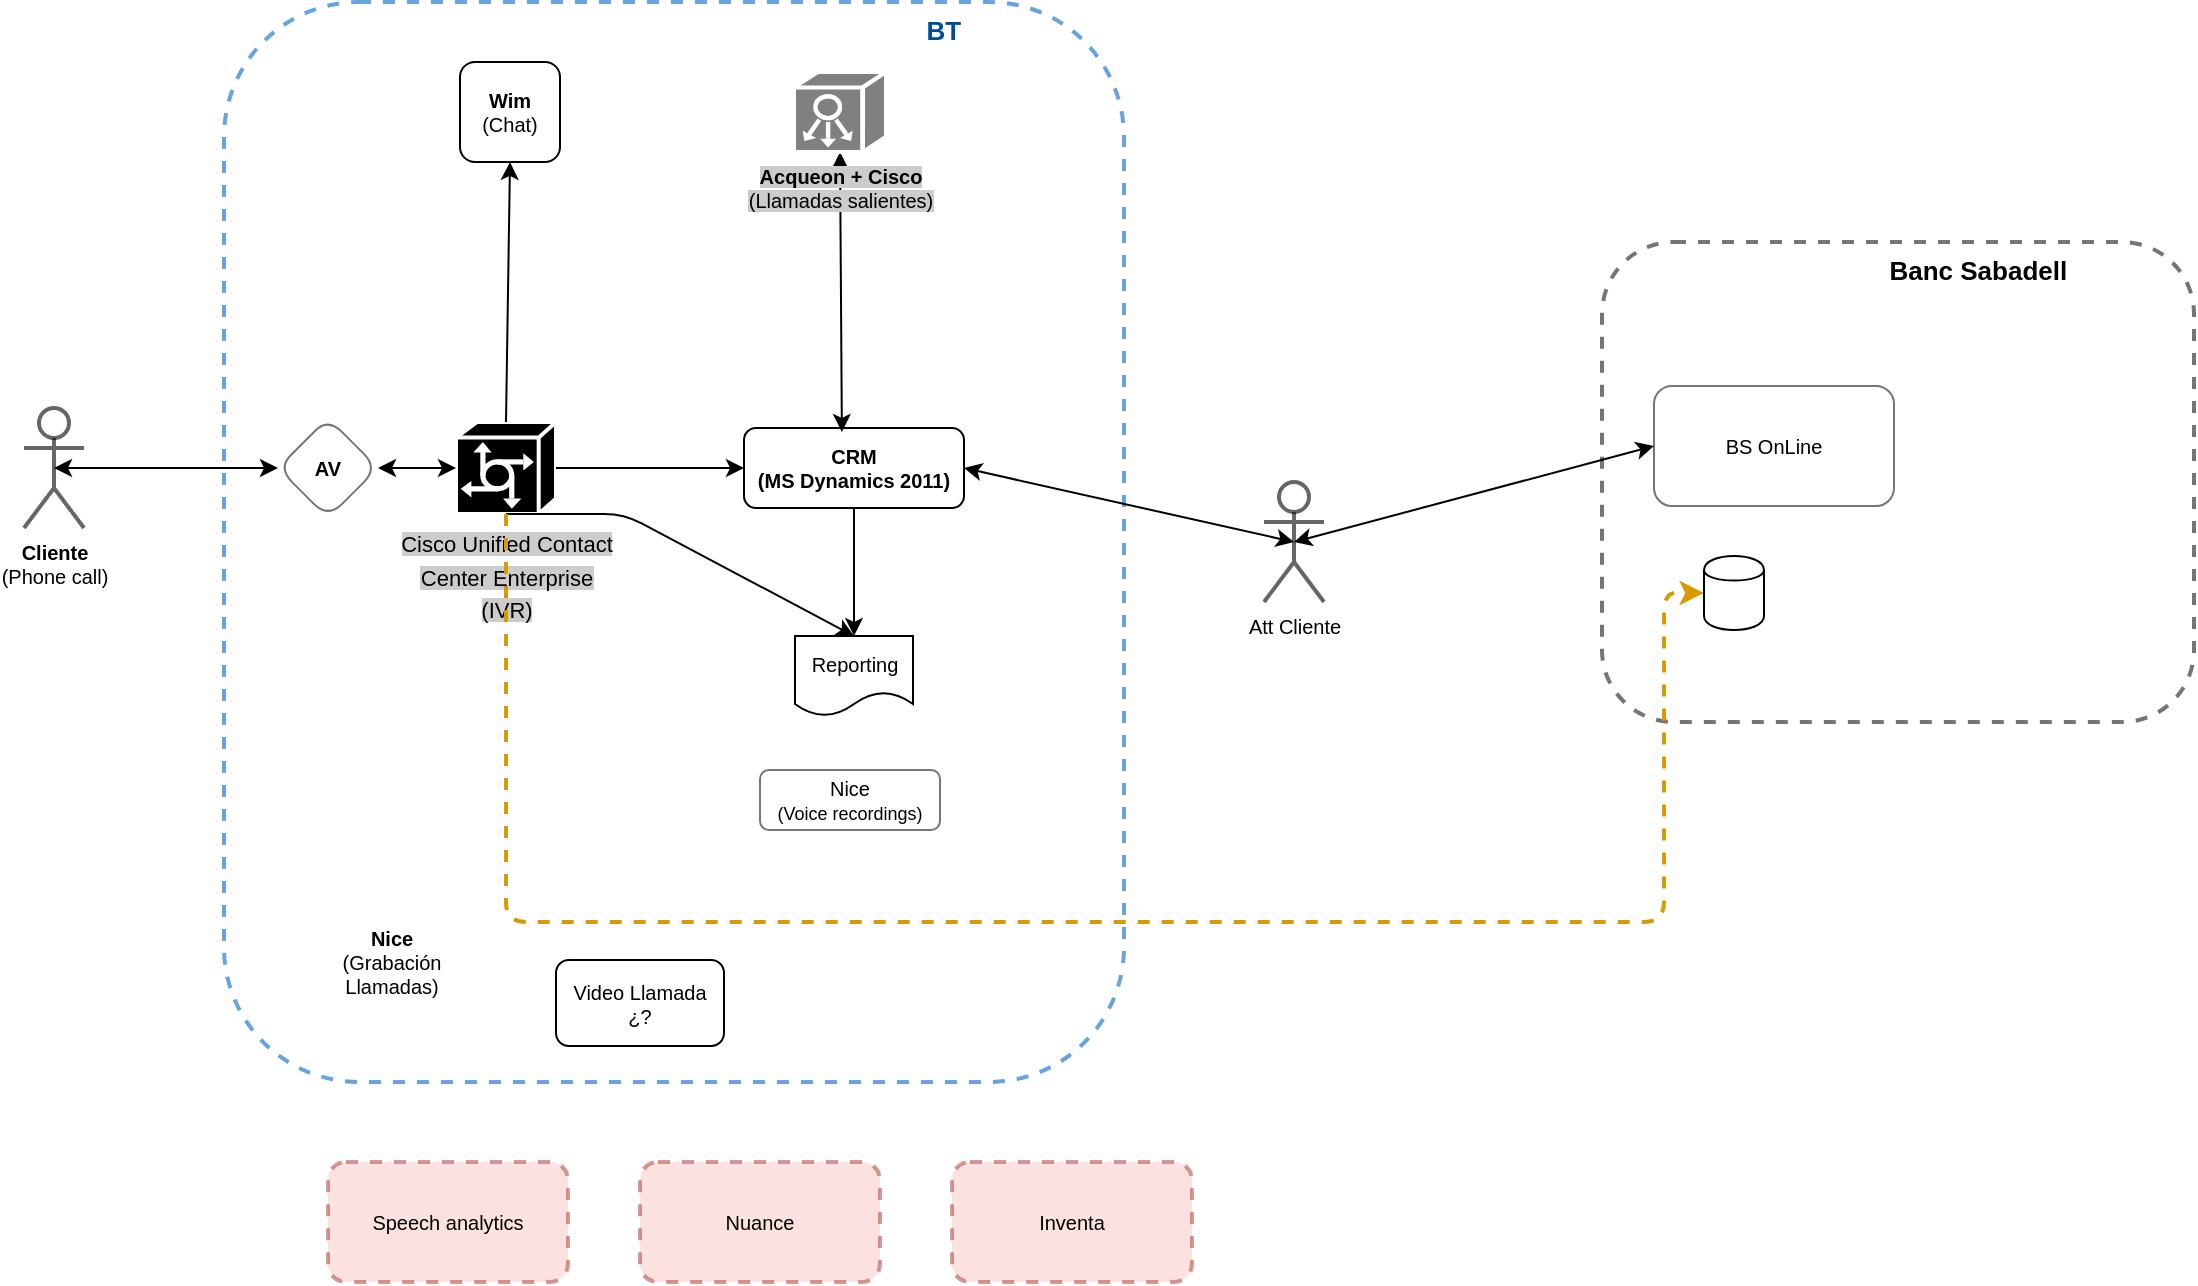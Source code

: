 <mxfile pages="5" version="11.2.1" type="github"><diagram id="3l4MbAEI4wqRLDYgitM4" name="DiagGral"><mxGraphModel dx="1422" dy="796" grid="1" gridSize="10" guides="1" tooltips="1" connect="1" arrows="1" fold="1" page="1" pageScale="1" pageWidth="1654" pageHeight="1169" math="0" shadow="0"><root><mxCell id="0"/><mxCell id="1" parent="0"/><mxCell id="yfEg5dLeN01uEuU5idqy-19" value="&lt;blockquote style=&quot;margin: 0 0 0 40px ; border: none ; padding: 0px&quot;&gt;&lt;blockquote style=&quot;margin: 0 0 0 40px ; border: none ; padding: 0px&quot;&gt;&lt;span style=&quot;font-size: 13px&quot;&gt;&lt;b&gt;&amp;nbsp; BT&amp;nbsp; &amp;nbsp; &amp;nbsp; &amp;nbsp; &amp;nbsp; &amp;nbsp; &amp;nbsp; &amp;nbsp; &amp;nbsp; &amp;nbsp; &amp;nbsp;&amp;nbsp;&lt;/b&gt;&lt;/span&gt;&lt;/blockquote&gt;&lt;/blockquote&gt;" style="rounded=1;whiteSpace=wrap;html=1;strokeColor=#0066CC;fillColor=#FFFFFF;fontSize=10;align=right;verticalAlign=top;dashed=1;fontColor=#004C99;strokeWidth=2;opacity=60;" vertex="1" parent="1"><mxGeometry x="140" y="80" width="450" height="540" as="geometry"/></mxCell><mxCell id="yfEg5dLeN01uEuU5idqy-2" value="&lt;span style=&quot;line-height: 150% ; font-size: 11px&quot;&gt;&lt;span style=&quot;background-color: rgb(204 , 204 , 204)&quot;&gt;Cisco Unified Contact &lt;br&gt;Center Enterprise&lt;br&gt;(IVR)&lt;/span&gt;&lt;br&gt;&lt;/span&gt;" style="shape=mxgraph.cisco.servers.communications_server;html=1;pointerEvents=1;dashed=0;fillColor=#000000;strokeColor=#ffffff;strokeWidth=2;verticalLabelPosition=bottom;verticalAlign=top;align=center;outlineConnect=0;" vertex="1" parent="1"><mxGeometry x="256" y="290" width="50" height="46" as="geometry"/></mxCell><mxCell id="yfEg5dLeN01uEuU5idqy-5" value="&lt;b&gt;Nice&lt;/b&gt;&lt;br style=&quot;font-size: 10px&quot;&gt;(Grabación&lt;br style=&quot;font-size: 10px&quot;&gt;Llamadas)" style="text;html=1;strokeColor=none;fillColor=none;align=center;verticalAlign=middle;whiteSpace=wrap;rounded=0;fontSize=10;" vertex="1" parent="1"><mxGeometry x="204" y="550" width="40" height="20" as="geometry"/></mxCell><mxCell id="yfEg5dLeN01uEuU5idqy-7" value="&lt;b&gt;Wim&lt;/b&gt;&lt;br&gt;(Chat)" style="whiteSpace=wrap;html=1;aspect=fixed;fillColor=#FFFFFF;fontSize=10;strokeColor=#000000;rounded=1;" vertex="1" parent="1"><mxGeometry x="258" y="110" width="50" height="50" as="geometry"/></mxCell><mxCell id="yfEg5dLeN01uEuU5idqy-9" value="" style="endArrow=classic;html=1;fontSize=10;exitX=0.5;exitY=0;exitDx=0;exitDy=0;exitPerimeter=0;entryX=0.5;entryY=1;entryDx=0;entryDy=0;" edge="1" parent="1" source="yfEg5dLeN01uEuU5idqy-2" target="yfEg5dLeN01uEuU5idqy-7"><mxGeometry width="50" height="50" relative="1" as="geometry"><mxPoint x="276" y="280" as="sourcePoint"/><mxPoint x="326" y="230" as="targetPoint"/></mxGeometry></mxCell><mxCell id="yfEg5dLeN01uEuU5idqy-10" value="&lt;b&gt;CRM&lt;br&gt;(MS Dynamics 2011)&lt;br&gt;&lt;/b&gt;" style="rounded=1;whiteSpace=wrap;html=1;strokeColor=#000000;fillColor=#FFFFFF;fontSize=10;" vertex="1" parent="1"><mxGeometry x="400" y="293" width="110" height="40" as="geometry"/></mxCell><mxCell id="yfEg5dLeN01uEuU5idqy-11" value="" style="endArrow=classic;html=1;fontSize=10;exitX=1;exitY=0.5;exitDx=0;exitDy=0;exitPerimeter=0;entryX=0;entryY=0.5;entryDx=0;entryDy=0;" edge="1" parent="1" source="yfEg5dLeN01uEuU5idqy-2" target="yfEg5dLeN01uEuU5idqy-10"><mxGeometry width="50" height="50" relative="1" as="geometry"><mxPoint x="310" y="330" as="sourcePoint"/><mxPoint x="360" y="280" as="targetPoint"/></mxGeometry></mxCell><mxCell id="yfEg5dLeN01uEuU5idqy-13" value="" style="endArrow=classic;startArrow=classic;html=1;fontSize=10;entryX=0.5;entryY=1;entryDx=0;entryDy=0;entryPerimeter=0;exitX=0.445;exitY=0.05;exitDx=0;exitDy=0;exitPerimeter=0;" edge="1" parent="1" source="yfEg5dLeN01uEuU5idqy-10" target="yfEg5dLeN01uEuU5idqy-12"><mxGeometry width="50" height="50" relative="1" as="geometry"><mxPoint x="420" y="270" as="sourcePoint"/><mxPoint x="470" y="220" as="targetPoint"/></mxGeometry></mxCell><mxCell id="yfEg5dLeN01uEuU5idqy-12" value="&lt;span style=&quot;background-color: rgb(204 , 204 , 204)&quot;&gt;&lt;b&gt;Acqueon + Cisco&lt;/b&gt;&lt;br&gt;(Llamadas salientes)&lt;/span&gt;" style="shape=mxgraph.cisco.controllers_and_modules.system_controller;html=1;pointerEvents=1;dashed=0;fillColor=#808080;strokeColor=#ffffff;strokeWidth=2;verticalLabelPosition=bottom;verticalAlign=top;align=center;outlineConnect=0;rounded=1;fontSize=10;" vertex="1" parent="1"><mxGeometry x="425" y="115" width="46" height="40" as="geometry"/></mxCell><mxCell id="yfEg5dLeN01uEuU5idqy-14" value="Reporting" style="shape=document;whiteSpace=wrap;html=1;boundedLbl=1;rounded=1;strokeColor=#000000;fillColor=#FFFFFF;fontSize=10;" vertex="1" parent="1"><mxGeometry x="425.5" y="397" width="59" height="40" as="geometry"/></mxCell><mxCell id="yfEg5dLeN01uEuU5idqy-15" value="" style="endArrow=classic;html=1;fontSize=10;exitX=0.5;exitY=1;exitDx=0;exitDy=0;exitPerimeter=0;entryX=0.5;entryY=0;entryDx=0;entryDy=0;" edge="1" parent="1" source="yfEg5dLeN01uEuU5idqy-2" target="yfEg5dLeN01uEuU5idqy-14"><mxGeometry width="50" height="50" relative="1" as="geometry"><mxPoint x="10" y="650" as="sourcePoint"/><mxPoint x="60" y="600" as="targetPoint"/><Array as="points"><mxPoint x="340" y="336"/></Array></mxGeometry></mxCell><mxCell id="yfEg5dLeN01uEuU5idqy-16" value="" style="endArrow=classic;html=1;fontSize=10;exitX=0.5;exitY=1;exitDx=0;exitDy=0;entryX=0.5;entryY=0;entryDx=0;entryDy=0;" edge="1" parent="1" source="yfEg5dLeN01uEuU5idqy-10" target="yfEg5dLeN01uEuU5idqy-14"><mxGeometry width="50" height="50" relative="1" as="geometry"><mxPoint x="480" y="430" as="sourcePoint"/><mxPoint x="530" y="380" as="targetPoint"/></mxGeometry></mxCell><mxCell id="yfEg5dLeN01uEuU5idqy-17" value="Video Llamada&lt;br&gt;¿?" style="rounded=1;whiteSpace=wrap;html=1;strokeColor=#000000;fillColor=#FFFFFF;fontSize=10;" vertex="1" parent="1"><mxGeometry x="306" y="559" width="84" height="43" as="geometry"/></mxCell><mxCell id="yfEg5dLeN01uEuU5idqy-20" value="Inventa" style="rounded=1;whiteSpace=wrap;html=1;dashed=1;strokeColor=#b85450;strokeWidth=2;fillColor=#f8cecc;fontSize=10;opacity=60;" vertex="1" parent="1"><mxGeometry x="504" y="660" width="120" height="60" as="geometry"/></mxCell><mxCell id="yfEg5dLeN01uEuU5idqy-21" value="Nuance" style="rounded=1;whiteSpace=wrap;html=1;dashed=1;strokeColor=#b85450;strokeWidth=2;fillColor=#f8cecc;fontSize=10;opacity=60;" vertex="1" parent="1"><mxGeometry x="348" y="660" width="120" height="60" as="geometry"/></mxCell><mxCell id="yfEg5dLeN01uEuU5idqy-22" value="Speech analytics" style="rounded=1;whiteSpace=wrap;html=1;dashed=1;strokeColor=#b85450;strokeWidth=2;fillColor=#f8cecc;fontSize=10;opacity=60;" vertex="1" parent="1"><mxGeometry x="192" y="660" width="120" height="60" as="geometry"/></mxCell><mxCell id="yfEg5dLeN01uEuU5idqy-23" value="&lt;b&gt;Cliente&lt;/b&gt;&lt;br&gt;(Phone call)" style="shape=umlActor;verticalLabelPosition=bottom;labelBackgroundColor=#ffffff;verticalAlign=top;html=1;outlineConnect=0;rounded=1;strokeColor=#000000;strokeWidth=2;fillColor=#FFFFFF;fontSize=10;fontColor=#000000;opacity=60;" vertex="1" parent="1"><mxGeometry x="40" y="283" width="30" height="60" as="geometry"/></mxCell><mxCell id="yfEg5dLeN01uEuU5idqy-24" value="Att Cliente" style="shape=umlActor;verticalLabelPosition=bottom;labelBackgroundColor=#ffffff;verticalAlign=top;html=1;outlineConnect=0;rounded=1;strokeColor=#000000;strokeWidth=2;fillColor=#FFFFFF;fontSize=10;fontColor=#000000;opacity=60;" vertex="1" parent="1"><mxGeometry x="660" y="320" width="30" height="60" as="geometry"/></mxCell><mxCell id="yfEg5dLeN01uEuU5idqy-25" value="&lt;blockquote style=&quot;margin: 0 0 0 40px ; border: none ; padding: 0px&quot;&gt;&lt;blockquote style=&quot;margin: 0 0 0 40px ; border: none ; padding: 0px&quot;&gt;&lt;span style=&quot;font-size: 13px&quot;&gt;&lt;b&gt;Banc Sabadell&amp;nbsp; &amp;nbsp; &amp;nbsp; &amp;nbsp; &amp;nbsp; &amp;nbsp; &amp;nbsp; &amp;nbsp; &amp;nbsp;&lt;/b&gt;&lt;/span&gt;&lt;/blockquote&gt;&lt;/blockquote&gt;" style="rounded=1;whiteSpace=wrap;html=1;strokeColor=#1A1A1A;fillColor=#FFFFFF;fontSize=10;align=right;verticalAlign=top;dashed=1;fontColor=#000000;strokeWidth=2;opacity=60;" vertex="1" parent="1"><mxGeometry x="829" y="200" width="296" height="240" as="geometry"/></mxCell><mxCell id="yfEg5dLeN01uEuU5idqy-26" value="" style="endArrow=classic;startArrow=classic;html=1;fontSize=10;fontColor=#000000;entryX=0.5;entryY=0.5;entryDx=0;entryDy=0;entryPerimeter=0;exitX=1;exitY=0.5;exitDx=0;exitDy=0;" edge="1" parent="1" source="yfEg5dLeN01uEuU5idqy-10" target="yfEg5dLeN01uEuU5idqy-24"><mxGeometry width="50" height="50" relative="1" as="geometry"><mxPoint x="10" y="790" as="sourcePoint"/><mxPoint x="60" y="740" as="targetPoint"/></mxGeometry></mxCell><mxCell id="yfEg5dLeN01uEuU5idqy-28" value="BS OnLine" style="rounded=1;whiteSpace=wrap;html=1;strokeColor=#1A1A1A;strokeWidth=1;fillColor=#FFFFFF;fontSize=10;fontColor=#000000;opacity=60;" vertex="1" parent="1"><mxGeometry x="855" y="272" width="120" height="60" as="geometry"/></mxCell><mxCell id="yfEg5dLeN01uEuU5idqy-29" value="" style="endArrow=classic;startArrow=classic;html=1;fontSize=10;fontColor=#000000;entryX=0;entryY=0.5;entryDx=0;entryDy=0;exitX=0.5;exitY=0.5;exitDx=0;exitDy=0;exitPerimeter=0;" edge="1" parent="1" source="yfEg5dLeN01uEuU5idqy-24" target="yfEg5dLeN01uEuU5idqy-28"><mxGeometry width="50" height="50" relative="1" as="geometry"><mxPoint x="780" y="540" as="sourcePoint"/><mxPoint x="830" y="490" as="targetPoint"/></mxGeometry></mxCell><mxCell id="yfEg5dLeN01uEuU5idqy-30" value="" style="endArrow=classic;startArrow=classic;html=1;fontSize=10;fontColor=#000000;entryX=0;entryY=0.5;entryDx=0;entryDy=0;entryPerimeter=0;" edge="1" parent="1" source="yfEg5dLeN01uEuU5idqy-36" target="yfEg5dLeN01uEuU5idqy-2"><mxGeometry width="50" height="50" relative="1" as="geometry"><mxPoint x="80" y="450" as="sourcePoint"/><mxPoint x="130" y="400" as="targetPoint"/></mxGeometry></mxCell><mxCell id="yfEg5dLeN01uEuU5idqy-31" value="Nice&lt;br&gt;&lt;font style=&quot;font-size: 9px&quot;&gt;(Voice recordings)&lt;/font&gt;" style="rounded=1;whiteSpace=wrap;html=1;strokeColor=#1A1A1A;strokeWidth=1;fillColor=#FFFFFF;fontSize=10;fontColor=#000000;opacity=60;" vertex="1" parent="1"><mxGeometry x="408" y="464" width="90" height="30" as="geometry"/></mxCell><mxCell id="yfEg5dLeN01uEuU5idqy-32" value="" style="edgeStyle=segmentEdgeStyle;endArrow=classic;html=1;fontSize=10;fontColor=#000000;exitX=0.5;exitY=1;exitDx=0;exitDy=0;exitPerimeter=0;fillColor=#ffe6cc;strokeColor=#d79b00;dashed=1;strokeWidth=2;" edge="1" parent="1" source="yfEg5dLeN01uEuU5idqy-2" target="yfEg5dLeN01uEuU5idqy-33"><mxGeometry width="50" height="50" relative="1" as="geometry"><mxPoint x="10" y="790" as="sourcePoint"/><mxPoint x="860" y="630" as="targetPoint"/><Array as="points"><mxPoint x="281" y="540"/><mxPoint x="860" y="540"/></Array></mxGeometry></mxCell><mxCell id="yfEg5dLeN01uEuU5idqy-33" value="" style="shape=cylinder;whiteSpace=wrap;html=1;boundedLbl=1;backgroundOutline=1;" vertex="1" parent="1"><mxGeometry x="880" y="357" width="30" height="37" as="geometry"/></mxCell><mxCell id="yfEg5dLeN01uEuU5idqy-36" value="&lt;b&gt;AV&lt;/b&gt;" style="rhombus;whiteSpace=wrap;html=1;rounded=1;strokeColor=#1A1A1A;strokeWidth=1;fillColor=#FFFFFF;fontSize=10;fontColor=#000000;opacity=60;" vertex="1" parent="1"><mxGeometry x="167" y="288" width="50" height="50" as="geometry"/></mxCell><mxCell id="yfEg5dLeN01uEuU5idqy-37" value="" style="endArrow=classic;startArrow=classic;html=1;fontSize=10;fontColor=#000000;exitX=0.5;exitY=0.5;exitDx=0;exitDy=0;exitPerimeter=0;entryX=0;entryY=0.5;entryDx=0;entryDy=0;entryPerimeter=0;" edge="1" parent="1" source="yfEg5dLeN01uEuU5idqy-23" target="yfEg5dLeN01uEuU5idqy-36"><mxGeometry width="50" height="50" relative="1" as="geometry"><mxPoint x="55" y="313" as="sourcePoint"/><mxPoint x="256" y="313" as="targetPoint"/></mxGeometry></mxCell></root></mxGraphModel></diagram><diagram id="36B1uxk4CmVnQyP73Ohh" name="AV"><mxGraphModel dx="1422" dy="796" grid="1" gridSize="10" guides="1" tooltips="1" connect="1" arrows="1" fold="1" page="1" pageScale="1" pageWidth="1654" pageHeight="1169" math="0" shadow="0"><root><mxCell id="d64pGmbFEIHgs3GY6kPc-0"/><mxCell id="d64pGmbFEIHgs3GY6kPc-1" parent="d64pGmbFEIHgs3GY6kPc-0"/><mxCell id="d64pGmbFEIHgs3GY6kPc-2" value="&lt;blockquote style=&quot;margin: 0 0 0 40px ; border: none ; padding: 0px&quot;&gt;&lt;blockquote style=&quot;margin: 0 0 0 40px ; border: none ; padding: 0px&quot;&gt;&lt;span style=&quot;font-size: 13px&quot;&gt;&lt;b&gt;&amp;nbsp; BT Platform&amp;nbsp; &amp;nbsp; &amp;nbsp; &amp;nbsp; &amp;nbsp; &amp;nbsp; &amp;nbsp; &amp;nbsp; &amp;nbsp; &amp;nbsp; &amp;nbsp;&lt;/b&gt;&lt;/span&gt;&lt;/blockquote&gt;&lt;/blockquote&gt;" style="rounded=1;whiteSpace=wrap;html=1;strokeColor=#0066CC;fillColor=#FFFFFF;fontSize=10;align=right;verticalAlign=top;dashed=1;fontColor=#004C99;strokeWidth=2;opacity=60;" vertex="1" parent="d64pGmbFEIHgs3GY6kPc-1"><mxGeometry x="140" y="230" width="260" height="190" as="geometry"/></mxCell><mxCell id="d64pGmbFEIHgs3GY6kPc-3" value="&lt;span style=&quot;line-height: 150% ; font-size: 11px&quot;&gt;&lt;span style=&quot;background-color: rgb(204 , 204 , 204)&quot;&gt;Cisco Unified Contact &lt;br&gt;Center Enterprise&lt;br&gt;(IVR)&lt;/span&gt;&lt;br&gt;&lt;/span&gt;" style="shape=mxgraph.cisco.servers.communications_server;html=1;pointerEvents=1;dashed=0;fillColor=#000000;strokeColor=#ffffff;strokeWidth=2;verticalLabelPosition=bottom;verticalAlign=top;align=center;outlineConnect=0;" vertex="1" parent="d64pGmbFEIHgs3GY6kPc-1"><mxGeometry x="190" y="276" width="50" height="46" as="geometry"/></mxCell><mxCell id="d64pGmbFEIHgs3GY6kPc-19" value="&lt;b&gt;Cliente&lt;/b&gt;&lt;br&gt;(Phone call)" style="shape=umlActor;verticalLabelPosition=bottom;labelBackgroundColor=#ffffff;verticalAlign=top;html=1;outlineConnect=0;rounded=1;strokeColor=#000000;strokeWidth=2;fillColor=#FFFFFF;fontSize=10;fontColor=#000000;opacity=60;" vertex="1" parent="d64pGmbFEIHgs3GY6kPc-1"><mxGeometry x="40" y="267" width="30" height="60" as="geometry"/></mxCell><mxCell id="d64pGmbFEIHgs3GY6kPc-29" value="&lt;b&gt;AV&lt;/b&gt;" style="rhombus;whiteSpace=wrap;html=1;rounded=1;strokeColor=#1A1A1A;strokeWidth=1;fillColor=#FFFFFF;fontSize=10;fontColor=#000000;opacity=60;" vertex="1" parent="d64pGmbFEIHgs3GY6kPc-1"><mxGeometry x="299.5" y="274" width="50" height="50" as="geometry"/></mxCell><mxCell id="7pfYV8tYRLhBsoFMG-dg-1" value="" style="endArrow=classic;startArrow=classic;html=1;fontSize=10;fontColor=#000000;exitX=0.5;exitY=0.5;exitDx=0;exitDy=0;exitPerimeter=0;fillColor=#d5e8d4;strokeColor=#82b366;dashed=1;strokeWidth=2;" edge="1" parent="d64pGmbFEIHgs3GY6kPc-1"><mxGeometry width="50" height="50" relative="1" as="geometry"><mxPoint x="64" y="492" as="sourcePoint"/><mxPoint x="140" y="492" as="targetPoint"/></mxGeometry></mxCell><mxCell id="7pfYV8tYRLhBsoFMG-dg-2" value="Llamada telefónica de cliente.&amp;nbsp;" style="text;html=1;strokeColor=none;fillColor=none;align=left;verticalAlign=middle;whiteSpace=wrap;rounded=0;fontSize=10;fontColor=#000000;opacity=60;" vertex="1" parent="d64pGmbFEIHgs3GY6kPc-1"><mxGeometry x="197" y="481" width="253" height="20" as="geometry"/></mxCell><mxCell id="kfRtIcLLCq637cedMU7J-0" value="&lt;blockquote style=&quot;margin: 0 0 0 40px ; border: none ; padding: 0px&quot;&gt;&lt;blockquote style=&quot;margin: 0 0 0 40px ; border: none ; padding: 0px&quot;&gt;&lt;span style=&quot;font-size: 13px&quot;&gt;&lt;b&gt;&amp;nbsp; &amp;nbsp; &amp;nbsp; &amp;nbsp; &amp;nbsp; &amp;nbsp;&lt;/b&gt;&lt;/span&gt;&lt;/blockquote&gt;&lt;/blockquote&gt;" style="rounded=1;whiteSpace=wrap;html=1;strokeColor=#1A1A1A;fillColor=#FFFFFF;fontSize=10;align=right;verticalAlign=top;dashed=1;fontColor=#000000;strokeWidth=2;opacity=60;labelPosition=left;verticalLabelPosition=middle;" vertex="1" parent="d64pGmbFEIHgs3GY6kPc-1"><mxGeometry x="468" y="340" width="125" height="80" as="geometry"/></mxCell><mxCell id="kfRtIcLLCq637cedMU7J-2" value="BS Extranet" style="shape=mxgraph.cisco.hubs_and_gateways.universal_gateway;html=1;pointerEvents=1;dashed=0;fillColor=#333333;strokeColor=#ffffff;strokeWidth=2;verticalLabelPosition=bottom;verticalAlign=top;align=center;outlineConnect=0;rounded=1;fontSize=10;fontColor=#000000;opacity=60;" vertex="1" parent="d64pGmbFEIHgs3GY6kPc-1"><mxGeometry x="524" y="356" width="39" height="30" as="geometry"/></mxCell><mxCell id="kfRtIcLLCq637cedMU7J-3" value="&lt;font style=&quot;font-size: 11px&quot;&gt;&lt;b&gt;Banc Sabadell&lt;/b&gt;&lt;/font&gt;" style="text;html=1;strokeColor=none;fillColor=none;align=center;verticalAlign=middle;whiteSpace=wrap;rounded=0;fontSize=10;fontColor=#000000;opacity=60;" vertex="1" parent="d64pGmbFEIHgs3GY6kPc-1"><mxGeometry x="470.5" y="346" width="40" height="20" as="geometry"/></mxCell><mxCell id="kfRtIcLLCq637cedMU7J-4" value="Internet" style="ellipse;shape=cloud;whiteSpace=wrap;html=1;rounded=1;strokeColor=#1A1A1A;strokeWidth=1;fillColor=none;fontSize=10;fontColor=#000000;opacity=60;align=center;" vertex="1" parent="d64pGmbFEIHgs3GY6kPc-1"><mxGeometry x="620" y="350" width="80" height="55" as="geometry"/></mxCell><mxCell id="kfRtIcLLCq637cedMU7J-5" value="&lt;b&gt;Agente&lt;/b&gt;&lt;br&gt;(Serv. Externo)" style="shape=umlActor;verticalLabelPosition=bottom;labelBackgroundColor=#ffffff;verticalAlign=top;html=1;outlineConnect=0;rounded=1;strokeColor=#000000;strokeWidth=2;fillColor=#FFFFFF;fontSize=10;fontColor=#000000;opacity=60;" vertex="1" parent="d64pGmbFEIHgs3GY6kPc-1"><mxGeometry x="760" y="282.5" width="20" height="35" as="geometry"/></mxCell><mxCell id="kfRtIcLLCq637cedMU7J-10" value="" style="endArrow=classic;startArrow=classic;html=1;fontSize=10;fontColor=#000000;exitX=0.5;exitY=0.5;exitDx=0;exitDy=0;exitPerimeter=0;fillColor=#d5e8d4;strokeColor=#82b366;dashed=1;strokeWidth=2;entryX=0;entryY=0.5;entryDx=0;entryDy=0;entryPerimeter=0;" edge="1" parent="d64pGmbFEIHgs3GY6kPc-1" source="d64pGmbFEIHgs3GY6kPc-19" target="d64pGmbFEIHgs3GY6kPc-3"><mxGeometry width="50" height="50" relative="1" as="geometry"><mxPoint x="55" y="316.5" as="sourcePoint"/><mxPoint x="131" y="316.5" as="targetPoint"/></mxGeometry></mxCell><mxCell id="kfRtIcLLCq637cedMU7J-11" value="" style="endArrow=classic;startArrow=classic;html=1;fontSize=10;fontColor=#000000;fillColor=#d5e8d4;strokeColor=#82b366;dashed=1;strokeWidth=2;entryX=0;entryY=0.5;entryDx=0;entryDy=0;" edge="1" parent="d64pGmbFEIHgs3GY6kPc-1" source="d64pGmbFEIHgs3GY6kPc-3" target="d64pGmbFEIHgs3GY6kPc-29"><mxGeometry width="50" height="50" relative="1" as="geometry"><mxPoint x="240" y="325" as="sourcePoint"/><mxPoint x="300" y="325" as="targetPoint"/></mxGeometry></mxCell><mxCell id="kfRtIcLLCq637cedMU7J-12" value="" style="endArrow=classic;startArrow=classic;html=1;fontSize=10;fontColor=#000000;fillColor=#d5e8d4;strokeColor=#82b366;dashed=1;strokeWidth=2;entryX=0.5;entryY=0.5;entryDx=0;entryDy=0;entryPerimeter=0;" edge="1" parent="d64pGmbFEIHgs3GY6kPc-1" source="d64pGmbFEIHgs3GY6kPc-29" target="kfRtIcLLCq637cedMU7J-5"><mxGeometry width="50" height="50" relative="1" as="geometry"><mxPoint x="360" y="325" as="sourcePoint"/><mxPoint x="419.5" y="325" as="targetPoint"/></mxGeometry></mxCell><mxCell id="kfRtIcLLCq637cedMU7J-13" value="" style="endArrow=classic;startArrow=classic;html=1;strokeColor=#333333;strokeWidth=2;fontSize=10;fontColor=#000000;entryX=0.5;entryY=0.5;entryDx=0;entryDy=0;entryPerimeter=0;exitX=0.875;exitY=0.5;exitDx=0;exitDy=0;exitPerimeter=0;" edge="1" parent="d64pGmbFEIHgs3GY6kPc-1" source="kfRtIcLLCq637cedMU7J-4" target="kfRtIcLLCq637cedMU7J-5"><mxGeometry width="50" height="50" relative="1" as="geometry"><mxPoint x="720" y="421" as="sourcePoint"/><mxPoint x="770" y="371" as="targetPoint"/></mxGeometry></mxCell><mxCell id="kfRtIcLLCq637cedMU7J-15" value="" style="endArrow=classic;startArrow=classic;html=1;strokeColor=#333333;strokeWidth=2;fontSize=10;fontColor=#000000;entryX=0.16;entryY=0.55;entryDx=0;entryDy=0;entryPerimeter=0;exitX=1;exitY=0.5;exitDx=0;exitDy=0;" edge="1" parent="d64pGmbFEIHgs3GY6kPc-1" source="kfRtIcLLCq637cedMU7J-0" target="kfRtIcLLCq637cedMU7J-4"><mxGeometry width="50" height="50" relative="1" as="geometry"><mxPoint x="610" y="491" as="sourcePoint"/><mxPoint x="690" y="407.5" as="targetPoint"/></mxGeometry></mxCell><mxCell id="kfRtIcLLCq637cedMU7J-16" value="" style="endArrow=classic;startArrow=classic;html=1;strokeColor=#575757;strokeWidth=2;fontSize=10;fontColor=#000000;entryX=0;entryY=0.5;entryDx=0;entryDy=0;exitX=0.5;exitY=1;exitDx=0;exitDy=0;" edge="1" parent="d64pGmbFEIHgs3GY6kPc-1" source="d64pGmbFEIHgs3GY6kPc-29" target="kfRtIcLLCq637cedMU7J-0"><mxGeometry width="50" height="50" relative="1" as="geometry"><mxPoint x="380" y="469.5" as="sourcePoint"/><mxPoint x="460" y="386" as="targetPoint"/><Array as="points"><mxPoint x="325" y="380"/></Array></mxGeometry></mxCell><mxCell id="kfRtIcLLCq637cedMU7J-17" value="" style="endArrow=classic;startArrow=classic;html=1;strokeColor=#333333;strokeWidth=2;fontSize=10;fontColor=#000000;" edge="1" parent="d64pGmbFEIHgs3GY6kPc-1"><mxGeometry width="50" height="50" relative="1" as="geometry"><mxPoint x="60" y="520" as="sourcePoint"/><mxPoint x="140" y="520" as="targetPoint"/></mxGeometry></mxCell><mxCell id="kfRtIcLLCq637cedMU7J-18" value="Acceso a interfaz de agente AV a través de BS Extranet" style="text;html=1;strokeColor=none;fillColor=none;align=left;verticalAlign=middle;whiteSpace=wrap;rounded=0;fontSize=10;fontColor=#000000;opacity=60;" vertex="1" parent="d64pGmbFEIHgs3GY6kPc-1"><mxGeometry x="197" y="509" width="253" height="20" as="geometry"/></mxCell></root></mxGraphModel></diagram><diagram id="88ba7-OLkf7ILggSCQpX" name="Flujo AV OK"><mxGraphModel dx="1422" dy="763" grid="1" gridSize="10" guides="1" tooltips="1" connect="1" arrows="1" fold="1" page="1" pageScale="1" pageWidth="1654" pageHeight="1169" math="0" shadow="0"><root><mxCell id="1pzdNdow7fk58X4MrKAd-0"/><mxCell id="1pzdNdow7fk58X4MrKAd-1" parent="1pzdNdow7fk58X4MrKAd-0"/><mxCell id="1pzdNdow7fk58X4MrKAd-4" value="AV" style="shape=umlLifeline;participant=umlEntity;perimeter=lifelinePerimeter;whiteSpace=wrap;html=1;container=1;collapsible=0;recursiveResize=0;verticalAlign=top;spacingTop=36;labelBackgroundColor=#ffffff;outlineConnect=0;rounded=1;strokeColor=#1A1A1A;strokeWidth=1;fillColor=none;fontSize=10;fontColor=#000000;opacity=60;align=center;" vertex="1" parent="1pzdNdow7fk58X4MrKAd-1"><mxGeometry x="287" y="20" width="40" height="390" as="geometry"/></mxCell><mxCell id="1pzdNdow7fk58X4MrKAd-10" value="" style="html=1;points=[];perimeter=orthogonalPerimeter;" vertex="1" parent="1pzdNdow7fk58X4MrKAd-4"><mxGeometry x="15" y="89" width="10" height="211" as="geometry"/></mxCell><mxCell id="1pzdNdow7fk58X4MrKAd-2" value="Cliente" style="shape=umlLifeline;participant=umlActor;perimeter=lifelinePerimeter;whiteSpace=wrap;html=1;container=1;collapsible=0;recursiveResize=0;verticalAlign=top;spacingTop=36;labelBackgroundColor=#ffffff;outlineConnect=0;rounded=1;strokeColor=#1A1A1A;strokeWidth=1;fillColor=none;fontSize=10;fontColor=#000000;opacity=60;align=center;" vertex="1" parent="1pzdNdow7fk58X4MrKAd-1"><mxGeometry x="20" y="20" width="20" height="390" as="geometry"/></mxCell><mxCell id="UA9v_kU2Z9yQDy7kR3YD-0" value="" style="html=1;points=[];perimeter=orthogonalPerimeter;rounded=1;strokeColor=#1A1A1A;strokeWidth=1;fillColor=#ffffff;fontSize=10;fontColor=#000000;opacity=60;align=center;" vertex="1" parent="1pzdNdow7fk58X4MrKAd-2"><mxGeometry x="5" y="91" width="10" height="259" as="geometry"/></mxCell><mxCell id="1pzdNdow7fk58X4MrKAd-3" value="IVR (UCCE)" style="shape=umlLifeline;participant=umlEntity;perimeter=lifelinePerimeter;whiteSpace=wrap;html=1;container=1;collapsible=0;recursiveResize=0;verticalAlign=top;spacingTop=36;labelBackgroundColor=#ffffff;outlineConnect=0;rounded=1;strokeColor=#1A1A1A;strokeWidth=1;fillColor=none;fontSize=10;fontColor=#000000;opacity=60;align=center;" vertex="1" parent="1pzdNdow7fk58X4MrKAd-1"><mxGeometry x="143" y="20" width="40" height="390" as="geometry"/></mxCell><mxCell id="1pzdNdow7fk58X4MrKAd-7" value="" style="html=1;points=[];perimeter=orthogonalPerimeter;" vertex="1" parent="1pzdNdow7fk58X4MrKAd-3"><mxGeometry x="15" y="91" width="10" height="259" as="geometry"/></mxCell><mxCell id="1pzdNdow7fk58X4MrKAd-5" value="Agente AV" style="shape=umlLifeline;participant=umlEntity;perimeter=lifelinePerimeter;whiteSpace=wrap;html=1;container=1;collapsible=0;recursiveResize=0;verticalAlign=top;spacingTop=36;labelBackgroundColor=#ffffff;outlineConnect=0;rounded=1;strokeColor=#1A1A1A;strokeWidth=1;fillColor=none;fontSize=10;fontColor=#000000;opacity=60;align=center;" vertex="1" parent="1pzdNdow7fk58X4MrKAd-1"><mxGeometry x="462" y="20" width="40" height="390" as="geometry"/></mxCell><mxCell id="1pzdNdow7fk58X4MrKAd-12" value="" style="html=1;points=[];perimeter=orthogonalPerimeter;rounded=1;strokeColor=#1A1A1A;strokeWidth=1;fillColor=none;fontSize=10;fontColor=#000000;opacity=60;align=center;" vertex="1" parent="1pzdNdow7fk58X4MrKAd-5"><mxGeometry x="15" y="160" width="10" height="110" as="geometry"/></mxCell><mxCell id="1pzdNdow7fk58X4MrKAd-6" value="Cliente llama a OD" style="html=1;verticalAlign=bottom;endArrow=block;strokeColor=#333333;strokeWidth=2;fontSize=10;fontColor=#000000;exitX=0.5;exitY=0.073;exitDx=0;exitDy=0;exitPerimeter=0;" edge="1" parent="1pzdNdow7fk58X4MrKAd-1" source="UA9v_kU2Z9yQDy7kR3YD-0" target="1pzdNdow7fk58X4MrKAd-7"><mxGeometry width="80" relative="1" as="geometry"><mxPoint x="40" y="130" as="sourcePoint"/><mxPoint x="110" y="130" as="targetPoint"/></mxGeometry></mxCell><mxCell id="1pzdNdow7fk58X4MrKAd-14" value="IVR envía &lt;br&gt;llamada a AV" style="html=1;verticalAlign=bottom;endArrow=block;strokeColor=#333333;strokeWidth=2;fontSize=10;fontColor=#000000;" edge="1" parent="1pzdNdow7fk58X4MrKAd-1" target="1pzdNdow7fk58X4MrKAd-10"><mxGeometry width="80" relative="1" as="geometry"><mxPoint x="168" y="140" as="sourcePoint"/><mxPoint x="248" y="140" as="targetPoint"/></mxGeometry></mxCell><mxCell id="1pzdNdow7fk58X4MrKAd-15" value="agente escucha llamada &lt;br&gt;y redirecciona" style="html=1;verticalAlign=bottom;endArrow=block;strokeColor=#333333;strokeWidth=2;fontSize=10;fontColor=#000000;" edge="1" parent="1pzdNdow7fk58X4MrKAd-1"><mxGeometry width="80" relative="1" as="geometry"><mxPoint x="312" y="236.5" as="sourcePoint"/><mxPoint x="479" y="236.5" as="targetPoint"/></mxGeometry></mxCell><mxCell id="1pzdNdow7fk58X4MrKAd-16" value="agente redirecciona llamada" style="html=1;verticalAlign=bottom;endArrow=open;dashed=1;endSize=8;strokeColor=#333333;strokeWidth=2;fontSize=10;fontColor=#000000;exitX=-0.1;exitY=0.816;exitDx=0;exitDy=0;exitPerimeter=0;" edge="1" parent="1pzdNdow7fk58X4MrKAd-1" source="1pzdNdow7fk58X4MrKAd-12" target="1pzdNdow7fk58X4MrKAd-10"><mxGeometry relative="1" as="geometry"><mxPoint x="477" y="210" as="sourcePoint"/><mxPoint x="397" y="210" as="targetPoint"/></mxGeometry></mxCell><mxCell id="1pzdNdow7fk58X4MrKAd-18" value="AV envía redirección a IVR" style="html=1;verticalAlign=bottom;endArrow=open;dashed=1;endSize=8;strokeColor=#333333;strokeWidth=2;fontSize=10;fontColor=#000000;" edge="1" parent="1pzdNdow7fk58X4MrKAd-1"><mxGeometry relative="1" as="geometry"><mxPoint x="302" y="289" as="sourcePoint"/><mxPoint x="168" y="289" as="targetPoint"/><Array as="points"><mxPoint x="210" y="289"/></Array></mxGeometry></mxCell><mxCell id="1pzdNdow7fk58X4MrKAd-19" value="IVR envía llamada a OD" style="html=1;verticalAlign=bottom;endArrow=block;strokeColor=#333333;strokeWidth=2;fontSize=10;fontColor=#000000;" edge="1" parent="1pzdNdow7fk58X4MrKAd-1"><mxGeometry width="80" relative="1" as="geometry"><mxPoint x="168" y="332" as="sourcePoint"/><mxPoint x="669.5" y="332" as="targetPoint"/></mxGeometry></mxCell><mxCell id="1pzdNdow7fk58X4MrKAd-20" value="OD" style="shape=umlLifeline;participant=umlEntity;perimeter=lifelinePerimeter;whiteSpace=wrap;html=1;container=1;collapsible=0;recursiveResize=0;verticalAlign=top;spacingTop=36;labelBackgroundColor=#ffffff;outlineConnect=0;" vertex="1" parent="1pzdNdow7fk58X4MrKAd-1"><mxGeometry x="650" y="20" width="40" height="380" as="geometry"/></mxCell><mxCell id="1pzdNdow7fk58X4MrKAd-21" value="" style="html=1;points=[];perimeter=orthogonalPerimeter;rounded=1;strokeColor=#1A1A1A;strokeWidth=1;fillColor=none;fontSize=10;fontColor=#000000;opacity=60;align=center;" vertex="1" parent="1pzdNdow7fk58X4MrKAd-20"><mxGeometry x="15" y="210" width="10" height="140" as="geometry"/></mxCell><mxCell id="YUiqcFQ_ouc_i3fzQha3-0" value="AV envía pregunta&amp;nbsp;&lt;br&gt;a cliente" style="html=1;verticalAlign=bottom;endArrow=open;dashed=1;endSize=8;strokeColor=#333333;strokeWidth=2;fontSize=10;fontColor=#000000;" edge="1" parent="1pzdNdow7fk58X4MrKAd-1"><mxGeometry relative="1" as="geometry"><mxPoint x="302" y="177" as="sourcePoint"/><mxPoint x="168" y="177" as="targetPoint"/></mxGeometry></mxCell><mxCell id="YUiqcFQ_ouc_i3fzQha3-1" value="IVR redirige pregunta" style="html=1;verticalAlign=bottom;endArrow=open;dashed=1;endSize=8;strokeColor=#333333;strokeWidth=2;fontSize=10;fontColor=#000000;" edge="1" parent="1pzdNdow7fk58X4MrKAd-1"><mxGeometry relative="1" as="geometry"><mxPoint x="158" y="190" as="sourcePoint"/><mxPoint x="30" y="190" as="targetPoint"/></mxGeometry></mxCell><mxCell id="YUiqcFQ_ouc_i3fzQha3-2" value="Cliente responde" style="html=1;verticalAlign=bottom;endArrow=block;strokeColor=#333333;strokeWidth=2;fontSize=10;fontColor=#000000;entryX=0.2;entryY=0.498;entryDx=0;entryDy=0;entryPerimeter=0;" edge="1" parent="1pzdNdow7fk58X4MrKAd-1"><mxGeometry width="80" relative="1" as="geometry"><mxPoint x="30" y="220" as="sourcePoint"/><mxPoint x="160" y="219.982" as="targetPoint"/></mxGeometry></mxCell><mxCell id="YUiqcFQ_ouc_i3fzQha3-3" value="IVR redirige resp cliente" style="html=1;verticalAlign=bottom;endArrow=block;strokeColor=#333333;strokeWidth=2;fontSize=10;fontColor=#000000;" edge="1" parent="1pzdNdow7fk58X4MrKAd-1" target="1pzdNdow7fk58X4MrKAd-10"><mxGeometry width="80" relative="1" as="geometry"><mxPoint x="168" y="229.5" as="sourcePoint"/><mxPoint x="248" y="229.5" as="targetPoint"/></mxGeometry></mxCell></root></mxGraphModel></diagram><diagram id="sZNZ-voG_BOO0PYvILCB" name="Flujo AV Repreguntar"><mxGraphModel dx="1422" dy="796" grid="1" gridSize="10" guides="1" tooltips="1" connect="1" arrows="1" fold="1" page="1" pageScale="1" pageWidth="1654" pageHeight="1169" math="0" shadow="0"><root><mxCell id="b5JYHmJwEZcqFevU1yAu-0"/><mxCell id="b5JYHmJwEZcqFevU1yAu-1" parent="b5JYHmJwEZcqFevU1yAu-0"/><mxCell id="slyhLaZhD7OMwxNskrDc-0" value="AV" style="shape=umlLifeline;participant=umlEntity;perimeter=lifelinePerimeter;whiteSpace=wrap;html=1;container=1;collapsible=0;recursiveResize=0;verticalAlign=top;spacingTop=36;labelBackgroundColor=#ffffff;outlineConnect=0;rounded=1;strokeColor=#1A1A1A;strokeWidth=1;fillColor=none;fontSize=10;fontColor=#000000;opacity=60;align=center;" vertex="1" parent="b5JYHmJwEZcqFevU1yAu-1"><mxGeometry x="287" y="20" width="40" height="480" as="geometry"/></mxCell><mxCell id="slyhLaZhD7OMwxNskrDc-1" value="" style="html=1;points=[];perimeter=orthogonalPerimeter;" vertex="1" parent="slyhLaZhD7OMwxNskrDc-0"><mxGeometry x="15" y="89" width="10" height="281" as="geometry"/></mxCell><mxCell id="slyhLaZhD7OMwxNskrDc-2" value="Cliente" style="shape=umlLifeline;participant=umlActor;perimeter=lifelinePerimeter;whiteSpace=wrap;html=1;container=1;collapsible=0;recursiveResize=0;verticalAlign=top;spacingTop=36;labelBackgroundColor=#ffffff;outlineConnect=0;rounded=1;strokeColor=#1A1A1A;strokeWidth=1;fillColor=none;fontSize=10;fontColor=#000000;opacity=60;align=center;" vertex="1" parent="b5JYHmJwEZcqFevU1yAu-1"><mxGeometry x="20" y="20" width="20" height="480" as="geometry"/></mxCell><mxCell id="slyhLaZhD7OMwxNskrDc-3" value="IVR (UCCE)" style="shape=umlLifeline;participant=umlEntity;perimeter=lifelinePerimeter;whiteSpace=wrap;html=1;container=1;collapsible=0;recursiveResize=0;verticalAlign=top;spacingTop=36;labelBackgroundColor=#ffffff;outlineConnect=0;rounded=1;strokeColor=#1A1A1A;strokeWidth=1;fillColor=none;fontSize=10;fontColor=#000000;opacity=60;align=center;" vertex="1" parent="b5JYHmJwEZcqFevU1yAu-1"><mxGeometry x="143" y="20" width="40" height="480" as="geometry"/></mxCell><mxCell id="slyhLaZhD7OMwxNskrDc-4" value="" style="html=1;points=[];perimeter=orthogonalPerimeter;" vertex="1" parent="slyhLaZhD7OMwxNskrDc-3"><mxGeometry x="15" y="91" width="10" height="339" as="geometry"/></mxCell><mxCell id="slyhLaZhD7OMwxNskrDc-5" value="Agente AV" style="shape=umlLifeline;participant=umlEntity;perimeter=lifelinePerimeter;whiteSpace=wrap;html=1;container=1;collapsible=0;recursiveResize=0;verticalAlign=top;spacingTop=36;labelBackgroundColor=#ffffff;outlineConnect=0;rounded=1;strokeColor=#1A1A1A;strokeWidth=1;fillColor=none;fontSize=10;fontColor=#000000;opacity=60;align=center;" vertex="1" parent="b5JYHmJwEZcqFevU1yAu-1"><mxGeometry x="462" y="20" width="40" height="480" as="geometry"/></mxCell><mxCell id="slyhLaZhD7OMwxNskrDc-6" value="" style="html=1;points=[];perimeter=orthogonalPerimeter;rounded=1;strokeColor=#1A1A1A;strokeWidth=1;fillColor=none;fontSize=10;fontColor=#000000;opacity=60;align=center;" vertex="1" parent="slyhLaZhD7OMwxNskrDc-5"><mxGeometry x="15" y="200" width="10" height="170" as="geometry"/></mxCell><mxCell id="slyhLaZhD7OMwxNskrDc-7" value="Cliente llama a OD" style="html=1;verticalAlign=bottom;endArrow=block;strokeColor=#333333;strokeWidth=2;fontSize=10;fontColor=#000000;exitX=1.2;exitY=0.043;exitDx=0;exitDy=0;exitPerimeter=0;" edge="1" parent="b5JYHmJwEZcqFevU1yAu-1" target="slyhLaZhD7OMwxNskrDc-4" source="slyhLaZhD7OMwxNskrDc-19"><mxGeometry width="80" relative="1" as="geometry"><mxPoint x="30" y="130" as="sourcePoint"/><mxPoint x="110" y="130" as="targetPoint"/></mxGeometry></mxCell><mxCell id="slyhLaZhD7OMwxNskrDc-8" value="IVR envía &lt;br&gt;llamada a AV" style="html=1;verticalAlign=bottom;endArrow=block;strokeColor=#333333;strokeWidth=2;fontSize=10;fontColor=#000000;" edge="1" parent="b5JYHmJwEZcqFevU1yAu-1" target="slyhLaZhD7OMwxNskrDc-1"><mxGeometry width="80" relative="1" as="geometry"><mxPoint x="168" y="140" as="sourcePoint"/><mxPoint x="248" y="140" as="targetPoint"/></mxGeometry></mxCell><mxCell id="slyhLaZhD7OMwxNskrDc-9" value="agente escucha llamada &lt;br&gt;y pide repreguntar" style="html=1;verticalAlign=bottom;endArrow=block;strokeColor=#333333;strokeWidth=2;fontSize=10;fontColor=#000000;" edge="1" parent="b5JYHmJwEZcqFevU1yAu-1"><mxGeometry width="80" relative="1" as="geometry"><mxPoint x="312" y="236.5" as="sourcePoint"/><mxPoint x="479" y="236.5" as="targetPoint"/></mxGeometry></mxCell><mxCell id="slyhLaZhD7OMwxNskrDc-10" value="pedido de repreguntar va a AV" style="html=1;verticalAlign=bottom;endArrow=open;dashed=1;endSize=8;strokeColor=#333333;strokeWidth=2;fontSize=10;fontColor=#000000;exitX=-0.1;exitY=0.816;exitDx=0;exitDy=0;exitPerimeter=0;" edge="1" parent="b5JYHmJwEZcqFevU1yAu-1"><mxGeometry relative="1" as="geometry"><mxPoint x="476" y="260.24" as="sourcePoint"/><mxPoint x="312" y="260.24" as="targetPoint"/></mxGeometry></mxCell><mxCell id="slyhLaZhD7OMwxNskrDc-12" value="IVR envía llamada a OD" style="html=1;verticalAlign=bottom;endArrow=block;strokeColor=#333333;strokeWidth=2;fontSize=10;fontColor=#000000;" edge="1" parent="b5JYHmJwEZcqFevU1yAu-1"><mxGeometry width="80" relative="1" as="geometry"><mxPoint x="168" y="434" as="sourcePoint"/><mxPoint x="669.5" y="434" as="targetPoint"/></mxGeometry></mxCell><mxCell id="slyhLaZhD7OMwxNskrDc-13" value="OD" style="shape=umlLifeline;participant=umlEntity;perimeter=lifelinePerimeter;whiteSpace=wrap;html=1;container=1;collapsible=0;recursiveResize=0;verticalAlign=top;spacingTop=36;labelBackgroundColor=#ffffff;outlineConnect=0;" vertex="1" parent="b5JYHmJwEZcqFevU1yAu-1"><mxGeometry x="650" y="20" width="40" height="480" as="geometry"/></mxCell><mxCell id="slyhLaZhD7OMwxNskrDc-14" value="" style="html=1;points=[];perimeter=orthogonalPerimeter;rounded=1;strokeColor=#1A1A1A;strokeWidth=1;fillColor=none;fontSize=10;fontColor=#000000;opacity=60;align=center;" vertex="1" parent="slyhLaZhD7OMwxNskrDc-13"><mxGeometry x="15" y="280" width="10" height="150" as="geometry"/></mxCell><mxCell id="slyhLaZhD7OMwxNskrDc-15" value="AV envía pregunta&amp;nbsp;&lt;br&gt;a cliente" style="html=1;verticalAlign=bottom;endArrow=open;dashed=1;endSize=8;strokeColor=#333333;strokeWidth=2;fontSize=10;fontColor=#000000;" edge="1" parent="b5JYHmJwEZcqFevU1yAu-1"><mxGeometry relative="1" as="geometry"><mxPoint x="302" y="177" as="sourcePoint"/><mxPoint x="168" y="177" as="targetPoint"/></mxGeometry></mxCell><mxCell id="slyhLaZhD7OMwxNskrDc-16" value="IVR redirige pregunta" style="html=1;verticalAlign=bottom;endArrow=open;dashed=1;endSize=8;strokeColor=#333333;strokeWidth=2;fontSize=10;fontColor=#000000;entryX=1.1;entryY=0.211;entryDx=0;entryDy=0;entryPerimeter=0;" edge="1" parent="b5JYHmJwEZcqFevU1yAu-1" target="slyhLaZhD7OMwxNskrDc-19"><mxGeometry relative="1" as="geometry"><mxPoint x="158" y="190" as="sourcePoint"/><mxPoint x="78" y="190" as="targetPoint"/></mxGeometry></mxCell><mxCell id="slyhLaZhD7OMwxNskrDc-17" value="Cliente responde" style="html=1;verticalAlign=bottom;endArrow=block;strokeColor=#333333;strokeWidth=2;fontSize=10;fontColor=#000000;entryX=0.2;entryY=0.498;entryDx=0;entryDy=0;entryPerimeter=0;exitX=1.1;exitY=0.293;exitDx=0;exitDy=0;exitPerimeter=0;" edge="1" parent="b5JYHmJwEZcqFevU1yAu-1" source="slyhLaZhD7OMwxNskrDc-19"><mxGeometry width="80" relative="1" as="geometry"><mxPoint x="30" y="220" as="sourcePoint"/><mxPoint x="160" y="219.982" as="targetPoint"/></mxGeometry></mxCell><mxCell id="slyhLaZhD7OMwxNskrDc-18" value="IVR redirige resp cliente" style="html=1;verticalAlign=bottom;endArrow=block;strokeColor=#333333;strokeWidth=2;fontSize=10;fontColor=#000000;" edge="1" parent="b5JYHmJwEZcqFevU1yAu-1" target="slyhLaZhD7OMwxNskrDc-1"><mxGeometry width="80" relative="1" as="geometry"><mxPoint x="168" y="229.5" as="sourcePoint"/><mxPoint x="248" y="229.5" as="targetPoint"/></mxGeometry></mxCell><mxCell id="slyhLaZhD7OMwxNskrDc-19" value="" style="html=1;points=[];perimeter=orthogonalPerimeter;" vertex="1" parent="b5JYHmJwEZcqFevU1yAu-1"><mxGeometry x="25" y="111" width="10" height="369" as="geometry"/></mxCell><mxCell id="slyhLaZhD7OMwxNskrDc-20" value="IVR redirige pregunta" style="html=1;verticalAlign=bottom;endArrow=open;dashed=1;endSize=8;strokeColor=#333333;strokeWidth=2;fontSize=10;fontColor=#000000;entryX=1.1;entryY=0.211;entryDx=0;entryDy=0;entryPerimeter=0;" edge="1" parent="b5JYHmJwEZcqFevU1yAu-1"><mxGeometry relative="1" as="geometry"><mxPoint x="159" y="288" as="sourcePoint"/><mxPoint x="37" y="286.859" as="targetPoint"/></mxGeometry></mxCell><mxCell id="viEwIAXVvZc7Xjc-sqKq-0" value="AV envía redirección a IVR" style="html=1;verticalAlign=bottom;endArrow=open;dashed=1;endSize=8;strokeColor=#333333;strokeWidth=2;fontSize=10;fontColor=#000000;" edge="1" parent="b5JYHmJwEZcqFevU1yAu-1"><mxGeometry relative="1" as="geometry"><mxPoint x="302" y="275" as="sourcePoint"/><mxPoint x="168" y="275" as="targetPoint"/><Array as="points"><mxPoint x="210" y="275"/></Array></mxGeometry></mxCell><mxCell id="viEwIAXVvZc7Xjc-sqKq-1" value="Cliente responde" style="html=1;verticalAlign=bottom;endArrow=block;strokeColor=#333333;strokeWidth=2;fontSize=10;fontColor=#000000;entryX=0.2;entryY=0.498;entryDx=0;entryDy=0;entryPerimeter=0;exitX=1.1;exitY=0.293;exitDx=0;exitDy=0;exitPerimeter=0;" edge="1" parent="b5JYHmJwEZcqFevU1yAu-1"><mxGeometry width="80" relative="1" as="geometry"><mxPoint x="36" y="317.117" as="sourcePoint"/><mxPoint x="160" y="317.982" as="targetPoint"/></mxGeometry></mxCell><mxCell id="viEwIAXVvZc7Xjc-sqKq-2" value="IVR redirige resp cliente" style="html=1;verticalAlign=bottom;endArrow=block;strokeColor=#333333;strokeWidth=2;fontSize=10;fontColor=#000000;" edge="1" parent="b5JYHmJwEZcqFevU1yAu-1"><mxGeometry width="80" relative="1" as="geometry"><mxPoint x="169" y="324.5" as="sourcePoint"/><mxPoint x="303" y="324.5" as="targetPoint"/></mxGeometry></mxCell><mxCell id="viEwIAXVvZc7Xjc-sqKq-3" value="agente escucha llamada &lt;br&gt;y pide repreguntar" style="html=1;verticalAlign=bottom;endArrow=block;strokeColor=#333333;strokeWidth=2;fontSize=10;fontColor=#000000;" edge="1" parent="b5JYHmJwEZcqFevU1yAu-1"><mxGeometry width="80" relative="1" as="geometry"><mxPoint x="313" y="335.5" as="sourcePoint"/><mxPoint x="480" y="335.5" as="targetPoint"/></mxGeometry></mxCell><mxCell id="LWOgHYWdoGx0WCzy5n57-0" value="agente redirecciona llamada" style="html=1;verticalAlign=bottom;endArrow=open;dashed=1;endSize=8;strokeColor=#333333;strokeWidth=2;fontSize=10;fontColor=#000000;exitX=-0.1;exitY=0.816;exitDx=0;exitDy=0;exitPerimeter=0;" edge="1" parent="b5JYHmJwEZcqFevU1yAu-1"><mxGeometry relative="1" as="geometry"><mxPoint x="476" y="360.76" as="sourcePoint"/><mxPoint x="312" y="360.76" as="targetPoint"/></mxGeometry></mxCell><mxCell id="LWOgHYWdoGx0WCzy5n57-1" value="AV envía redirección a IVR" style="html=1;verticalAlign=bottom;endArrow=open;dashed=1;endSize=8;strokeColor=#333333;strokeWidth=2;fontSize=10;fontColor=#000000;" edge="1" parent="b5JYHmJwEZcqFevU1yAu-1"><mxGeometry relative="1" as="geometry"><mxPoint x="303" y="372" as="sourcePoint"/><mxPoint x="169" y="372" as="targetPoint"/><Array as="points"><mxPoint x="211" y="372"/></Array></mxGeometry></mxCell></root></mxGraphModel></diagram><diagram id="vinVAqaKt4FmKZ0-n4mB" name="Flujo AV - Time out AV"><mxGraphModel dx="1422" dy="747" grid="1" gridSize="10" guides="1" tooltips="1" connect="1" arrows="1" fold="1" page="1" pageScale="1" pageWidth="1654" pageHeight="1169" math="0" shadow="0"><root><mxCell id="GhSHgMtYUSoRHFmY2QV_-0"/><mxCell id="GhSHgMtYUSoRHFmY2QV_-1" parent="GhSHgMtYUSoRHFmY2QV_-0"/><mxCell id="OyiKHf02-ctQVi6hkO0Z-0" value="AV" style="shape=umlLifeline;participant=umlEntity;perimeter=lifelinePerimeter;whiteSpace=wrap;html=1;container=1;collapsible=0;recursiveResize=0;verticalAlign=top;spacingTop=36;labelBackgroundColor=#ffffff;outlineConnect=0;rounded=1;strokeColor=#1A1A1A;strokeWidth=1;fillColor=none;fontSize=10;fontColor=#000000;opacity=60;align=center;" vertex="1" parent="GhSHgMtYUSoRHFmY2QV_-1"><mxGeometry x="287" y="20" width="40" height="480" as="geometry"/></mxCell><mxCell id="OyiKHf02-ctQVi6hkO0Z-1" value="" style="html=1;points=[];perimeter=orthogonalPerimeter;" vertex="1" parent="OyiKHf02-ctQVi6hkO0Z-0"><mxGeometry x="15" y="89" width="10" height="141" as="geometry"/></mxCell><mxCell id="OyiKHf02-ctQVi6hkO0Z-2" value="Cliente" style="shape=umlLifeline;participant=umlActor;perimeter=lifelinePerimeter;whiteSpace=wrap;html=1;container=1;collapsible=0;recursiveResize=0;verticalAlign=top;spacingTop=36;labelBackgroundColor=#ffffff;outlineConnect=0;rounded=1;strokeColor=#1A1A1A;strokeWidth=1;fillColor=none;fontSize=10;fontColor=#000000;opacity=60;align=center;" vertex="1" parent="GhSHgMtYUSoRHFmY2QV_-1"><mxGeometry x="20" y="20" width="20" height="480" as="geometry"/></mxCell><mxCell id="OyiKHf02-ctQVi6hkO0Z-3" value="IVR (UCCE)" style="shape=umlLifeline;participant=umlEntity;perimeter=lifelinePerimeter;whiteSpace=wrap;html=1;container=1;collapsible=0;recursiveResize=0;verticalAlign=top;spacingTop=36;labelBackgroundColor=#ffffff;outlineConnect=0;rounded=1;strokeColor=#1A1A1A;strokeWidth=1;fillColor=none;fontSize=10;fontColor=#000000;opacity=60;align=center;" vertex="1" parent="GhSHgMtYUSoRHFmY2QV_-1"><mxGeometry x="143" y="20" width="40" height="480" as="geometry"/></mxCell><mxCell id="OyiKHf02-ctQVi6hkO0Z-4" value="" style="html=1;points=[];perimeter=orthogonalPerimeter;" vertex="1" parent="OyiKHf02-ctQVi6hkO0Z-3"><mxGeometry x="15" y="91" width="10" height="339" as="geometry"/></mxCell><mxCell id="OyiKHf02-ctQVi6hkO0Z-5" value="Agente AV" style="shape=umlLifeline;participant=umlEntity;perimeter=lifelinePerimeter;whiteSpace=wrap;html=1;container=1;collapsible=0;recursiveResize=0;verticalAlign=top;spacingTop=36;labelBackgroundColor=#ffffff;outlineConnect=0;rounded=1;strokeColor=#1A1A1A;strokeWidth=1;fillColor=none;fontSize=10;fontColor=#000000;opacity=60;align=center;" vertex="1" parent="GhSHgMtYUSoRHFmY2QV_-1"><mxGeometry x="462" y="20" width="40" height="480" as="geometry"/></mxCell><mxCell id="OyiKHf02-ctQVi6hkO0Z-7" value="Cliente llama a OD" style="html=1;verticalAlign=bottom;endArrow=block;strokeColor=#333333;strokeWidth=2;fontSize=10;fontColor=#000000;exitX=1.2;exitY=0.043;exitDx=0;exitDy=0;exitPerimeter=0;" edge="1" parent="GhSHgMtYUSoRHFmY2QV_-1" source="OyiKHf02-ctQVi6hkO0Z-18" target="OyiKHf02-ctQVi6hkO0Z-4"><mxGeometry width="80" relative="1" as="geometry"><mxPoint x="30" y="130" as="sourcePoint"/><mxPoint x="110" y="130" as="targetPoint"/></mxGeometry></mxCell><mxCell id="OyiKHf02-ctQVi6hkO0Z-8" value="IVR detecta time out de AV&lt;br&gt;y envía opciones a cliente" style="html=1;verticalAlign=bottom;endArrow=block;strokeColor=#333333;strokeWidth=2;fontSize=10;fontColor=#000000;entryX=1.1;entryY=0.177;entryDx=0;entryDy=0;entryPerimeter=0;" edge="1" parent="GhSHgMtYUSoRHFmY2QV_-1" target="OyiKHf02-ctQVi6hkO0Z-4"><mxGeometry x="-0.366" y="6" width="80" relative="1" as="geometry"><mxPoint x="168" y="146" as="sourcePoint"/><mxPoint x="270" y="190" as="targetPoint"/><Array as="points"><mxPoint x="270" y="146"/><mxPoint x="270" y="170"/></Array><mxPoint as="offset"/></mxGeometry></mxCell><mxCell id="OyiKHf02-ctQVi6hkO0Z-11" value="IVR envía llamada a OD" style="html=1;verticalAlign=bottom;endArrow=block;strokeColor=#333333;strokeWidth=2;fontSize=10;fontColor=#000000;" edge="1" parent="GhSHgMtYUSoRHFmY2QV_-1"><mxGeometry width="80" relative="1" as="geometry"><mxPoint x="168" y="270" as="sourcePoint"/><mxPoint x="669.5" y="270" as="targetPoint"/></mxGeometry></mxCell><mxCell id="OyiKHf02-ctQVi6hkO0Z-12" value="OD" style="shape=umlLifeline;participant=umlEntity;perimeter=lifelinePerimeter;whiteSpace=wrap;html=1;container=1;collapsible=0;recursiveResize=0;verticalAlign=top;spacingTop=36;labelBackgroundColor=#ffffff;outlineConnect=0;" vertex="1" parent="GhSHgMtYUSoRHFmY2QV_-1"><mxGeometry x="650" y="20" width="40" height="480" as="geometry"/></mxCell><mxCell id="OyiKHf02-ctQVi6hkO0Z-13" value="" style="html=1;points=[];perimeter=orthogonalPerimeter;rounded=1;strokeColor=#1A1A1A;strokeWidth=1;fillColor=none;fontSize=10;fontColor=#000000;opacity=60;align=center;" vertex="1" parent="OyiKHf02-ctQVi6hkO0Z-12"><mxGeometry x="15" y="220" width="10" height="70" as="geometry"/></mxCell><mxCell id="OyiKHf02-ctQVi6hkO0Z-15" value="IVR redirige opciones" style="html=1;verticalAlign=bottom;endArrow=open;dashed=1;endSize=8;strokeColor=#333333;strokeWidth=2;fontSize=10;fontColor=#000000;entryX=1.1;entryY=0.211;entryDx=0;entryDy=0;entryPerimeter=0;" edge="1" parent="GhSHgMtYUSoRHFmY2QV_-1" target="OyiKHf02-ctQVi6hkO0Z-18"><mxGeometry relative="1" as="geometry"><mxPoint x="158" y="190" as="sourcePoint"/><mxPoint x="78" y="190" as="targetPoint"/></mxGeometry></mxCell><mxCell id="OyiKHf02-ctQVi6hkO0Z-16" value="Cliente responde" style="html=1;verticalAlign=bottom;endArrow=block;strokeColor=#333333;strokeWidth=2;fontSize=10;fontColor=#000000;entryX=0.2;entryY=0.498;entryDx=0;entryDy=0;entryPerimeter=0;exitX=1.1;exitY=0.293;exitDx=0;exitDy=0;exitPerimeter=0;" edge="1" parent="GhSHgMtYUSoRHFmY2QV_-1" source="OyiKHf02-ctQVi6hkO0Z-18"><mxGeometry width="80" relative="1" as="geometry"><mxPoint x="30" y="220" as="sourcePoint"/><mxPoint x="160" y="219.982" as="targetPoint"/></mxGeometry></mxCell><mxCell id="OyiKHf02-ctQVi6hkO0Z-17" value="IVR redirige resp cliente" style="html=1;verticalAlign=bottom;endArrow=block;strokeColor=#333333;strokeWidth=2;fontSize=10;fontColor=#000000;" edge="1" parent="GhSHgMtYUSoRHFmY2QV_-1" target="OyiKHf02-ctQVi6hkO0Z-1"><mxGeometry width="80" relative="1" as="geometry"><mxPoint x="168" y="229.5" as="sourcePoint"/><mxPoint x="248" y="229.5" as="targetPoint"/></mxGeometry></mxCell><mxCell id="OyiKHf02-ctQVi6hkO0Z-18" value="" style="html=1;points=[];perimeter=orthogonalPerimeter;" vertex="1" parent="GhSHgMtYUSoRHFmY2QV_-1"><mxGeometry x="25" y="111" width="10" height="369" as="geometry"/></mxCell></root></mxGraphModel></diagram></mxfile>